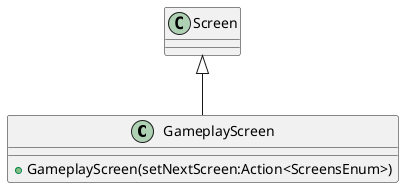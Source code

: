 @startuml
class GameplayScreen {
    + GameplayScreen(setNextScreen:Action<ScreensEnum>)
}
Screen <|-- GameplayScreen
@enduml
